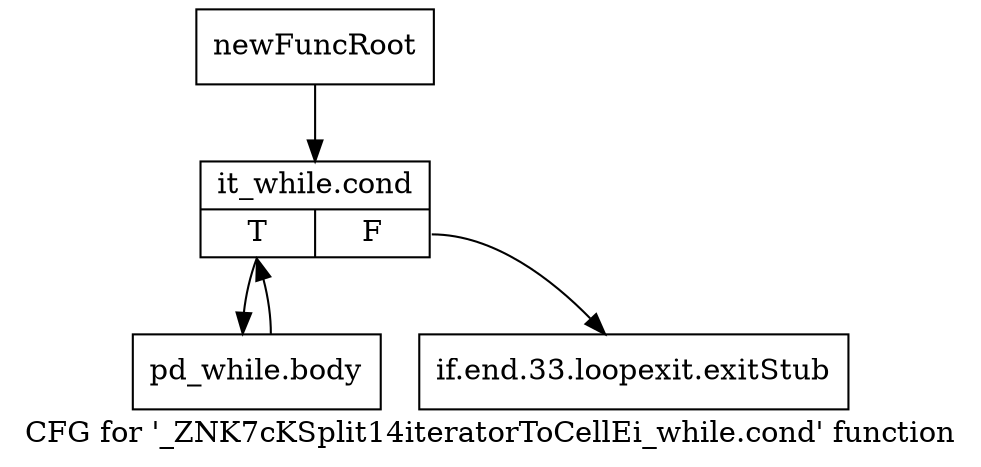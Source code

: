digraph "CFG for '_ZNK7cKSplit14iteratorToCellEi_while.cond' function" {
	label="CFG for '_ZNK7cKSplit14iteratorToCellEi_while.cond' function";

	Node0x21ed310 [shape=record,label="{newFuncRoot}"];
	Node0x21ed310 -> Node0x21ed3b0;
	Node0x21ed360 [shape=record,label="{if.end.33.loopexit.exitStub}"];
	Node0x21ed3b0 [shape=record,label="{it_while.cond|{<s0>T|<s1>F}}"];
	Node0x21ed3b0:s0 -> Node0x21ed400;
	Node0x21ed3b0:s1 -> Node0x21ed360;
	Node0x21ed400 [shape=record,label="{pd_while.body}"];
	Node0x21ed400 -> Node0x21ed3b0;
}
